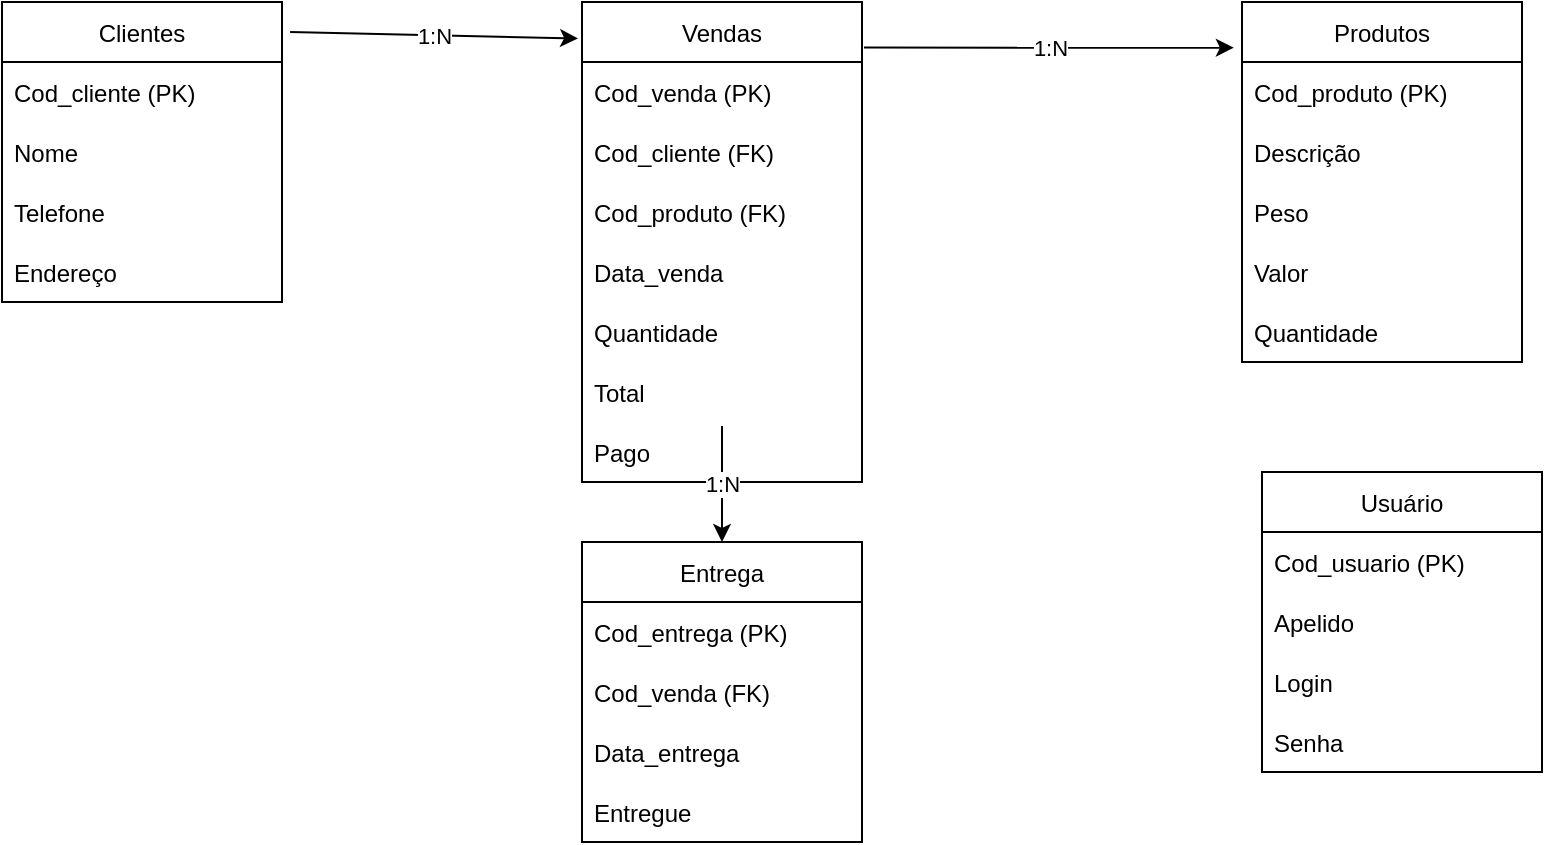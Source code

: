 <mxfile version="20.3.6" type="github"><diagram id="XWRCLu2QkN7-LiXkAqpA" name="Página-1"><mxGraphModel dx="827" dy="490" grid="1" gridSize="10" guides="1" tooltips="1" connect="1" arrows="1" fold="1" page="1" pageScale="1" pageWidth="827" pageHeight="1169" math="0" shadow="0"><root><mxCell id="0"/><mxCell id="1" parent="0"/><mxCell id="aBdAcpzUV5MVHoSnq5eX-30" value="Clientes" style="swimlane;fontStyle=0;childLayout=stackLayout;horizontal=1;startSize=30;horizontalStack=0;resizeParent=1;resizeParentMax=0;resizeLast=0;collapsible=1;marginBottom=0;" parent="1" vertex="1"><mxGeometry x="40" y="40" width="140" height="150" as="geometry"/></mxCell><mxCell id="aBdAcpzUV5MVHoSnq5eX-31" value="Cod_cliente (PK)" style="text;strokeColor=none;fillColor=none;align=left;verticalAlign=middle;spacingLeft=4;spacingRight=4;overflow=hidden;points=[[0,0.5],[1,0.5]];portConstraint=eastwest;rotatable=0;startSize=38;" parent="aBdAcpzUV5MVHoSnq5eX-30" vertex="1"><mxGeometry y="30" width="140" height="30" as="geometry"/></mxCell><mxCell id="aBdAcpzUV5MVHoSnq5eX-32" value="Nome" style="text;strokeColor=none;fillColor=none;align=left;verticalAlign=middle;spacingLeft=4;spacingRight=4;overflow=hidden;points=[[0,0.5],[1,0.5]];portConstraint=eastwest;rotatable=0;startSize=38;" parent="aBdAcpzUV5MVHoSnq5eX-30" vertex="1"><mxGeometry y="60" width="140" height="30" as="geometry"/></mxCell><mxCell id="aBdAcpzUV5MVHoSnq5eX-29" value="Telefone" style="text;strokeColor=none;fillColor=none;align=left;verticalAlign=middle;spacingLeft=4;spacingRight=4;overflow=hidden;points=[[0,0.5],[1,0.5]];portConstraint=eastwest;rotatable=0;startSize=38;" parent="aBdAcpzUV5MVHoSnq5eX-30" vertex="1"><mxGeometry y="90" width="140" height="30" as="geometry"/></mxCell><mxCell id="aBdAcpzUV5MVHoSnq5eX-33" value="Endereço" style="text;strokeColor=none;fillColor=none;align=left;verticalAlign=middle;spacingLeft=4;spacingRight=4;overflow=hidden;points=[[0,0.5],[1,0.5]];portConstraint=eastwest;rotatable=0;startSize=38;" parent="aBdAcpzUV5MVHoSnq5eX-30" vertex="1"><mxGeometry y="120" width="140" height="30" as="geometry"/></mxCell><mxCell id="aBdAcpzUV5MVHoSnq5eX-34" value="Produtos" style="swimlane;fontStyle=0;childLayout=stackLayout;horizontal=1;startSize=30;horizontalStack=0;resizeParent=1;resizeParentMax=0;resizeLast=0;collapsible=1;marginBottom=0;" parent="1" vertex="1"><mxGeometry x="660" y="40" width="140" height="180" as="geometry"/></mxCell><mxCell id="aBdAcpzUV5MVHoSnq5eX-35" value="Cod_produto (PK)" style="text;strokeColor=none;fillColor=none;align=left;verticalAlign=middle;spacingLeft=4;spacingRight=4;overflow=hidden;points=[[0,0.5],[1,0.5]];portConstraint=eastwest;rotatable=0;startSize=38;" parent="aBdAcpzUV5MVHoSnq5eX-34" vertex="1"><mxGeometry y="30" width="140" height="30" as="geometry"/></mxCell><mxCell id="aBdAcpzUV5MVHoSnq5eX-36" value="Descrição" style="text;strokeColor=none;fillColor=none;align=left;verticalAlign=middle;spacingLeft=4;spacingRight=4;overflow=hidden;points=[[0,0.5],[1,0.5]];portConstraint=eastwest;rotatable=0;startSize=38;" parent="aBdAcpzUV5MVHoSnq5eX-34" vertex="1"><mxGeometry y="60" width="140" height="30" as="geometry"/></mxCell><mxCell id="aBdAcpzUV5MVHoSnq5eX-37" value="Peso" style="text;strokeColor=none;fillColor=none;align=left;verticalAlign=middle;spacingLeft=4;spacingRight=4;overflow=hidden;points=[[0,0.5],[1,0.5]];portConstraint=eastwest;rotatable=0;startSize=38;" parent="aBdAcpzUV5MVHoSnq5eX-34" vertex="1"><mxGeometry y="90" width="140" height="30" as="geometry"/></mxCell><mxCell id="aBdAcpzUV5MVHoSnq5eX-38" value="Valor" style="text;strokeColor=none;fillColor=none;align=left;verticalAlign=middle;spacingLeft=4;spacingRight=4;overflow=hidden;points=[[0,0.5],[1,0.5]];portConstraint=eastwest;rotatable=0;startSize=38;" parent="aBdAcpzUV5MVHoSnq5eX-34" vertex="1"><mxGeometry y="120" width="140" height="30" as="geometry"/></mxCell><mxCell id="wC-MzlTEtUwEXCIw_Ay7-2" value="Quantidade" style="text;strokeColor=none;fillColor=none;align=left;verticalAlign=middle;spacingLeft=4;spacingRight=4;overflow=hidden;points=[[0,0.5],[1,0.5]];portConstraint=eastwest;rotatable=0;" vertex="1" parent="aBdAcpzUV5MVHoSnq5eX-34"><mxGeometry y="150" width="140" height="30" as="geometry"/></mxCell><mxCell id="aBdAcpzUV5MVHoSnq5eX-39" value="Vendas" style="swimlane;fontStyle=0;childLayout=stackLayout;horizontal=1;startSize=30;horizontalStack=0;resizeParent=1;resizeParentMax=0;resizeLast=0;collapsible=1;marginBottom=0;" parent="1" vertex="1"><mxGeometry x="330" y="40" width="140" height="240" as="geometry"/></mxCell><mxCell id="aBdAcpzUV5MVHoSnq5eX-40" value="Cod_venda (PK)" style="text;strokeColor=none;fillColor=none;align=left;verticalAlign=middle;spacingLeft=4;spacingRight=4;overflow=hidden;points=[[0,0.5],[1,0.5]];portConstraint=eastwest;rotatable=0;startSize=38;" parent="aBdAcpzUV5MVHoSnq5eX-39" vertex="1"><mxGeometry y="30" width="140" height="30" as="geometry"/></mxCell><mxCell id="aBdAcpzUV5MVHoSnq5eX-44" value="Cod_cliente (FK)" style="text;strokeColor=none;fillColor=none;align=left;verticalAlign=middle;spacingLeft=4;spacingRight=4;overflow=hidden;points=[[0,0.5],[1,0.5]];portConstraint=eastwest;rotatable=0;startSize=38;" parent="aBdAcpzUV5MVHoSnq5eX-39" vertex="1"><mxGeometry y="60" width="140" height="30" as="geometry"/></mxCell><mxCell id="aBdAcpzUV5MVHoSnq5eX-41" value="Cod_produto (FK)" style="text;strokeColor=none;fillColor=none;align=left;verticalAlign=middle;spacingLeft=4;spacingRight=4;overflow=hidden;points=[[0,0.5],[1,0.5]];portConstraint=eastwest;rotatable=0;startSize=38;" parent="aBdAcpzUV5MVHoSnq5eX-39" vertex="1"><mxGeometry y="90" width="140" height="30" as="geometry"/></mxCell><mxCell id="aBdAcpzUV5MVHoSnq5eX-45" value="Data_venda" style="text;strokeColor=none;fillColor=none;align=left;verticalAlign=middle;spacingLeft=4;spacingRight=4;overflow=hidden;points=[[0,0.5],[1,0.5]];portConstraint=eastwest;rotatable=0;startSize=38;" parent="aBdAcpzUV5MVHoSnq5eX-39" vertex="1"><mxGeometry y="120" width="140" height="30" as="geometry"/></mxCell><mxCell id="aBdAcpzUV5MVHoSnq5eX-43" value="Quantidade" style="text;strokeColor=none;fillColor=none;align=left;verticalAlign=middle;spacingLeft=4;spacingRight=4;overflow=hidden;points=[[0,0.5],[1,0.5]];portConstraint=eastwest;rotatable=0;startSize=38;" parent="aBdAcpzUV5MVHoSnq5eX-39" vertex="1"><mxGeometry y="150" width="140" height="30" as="geometry"/></mxCell><mxCell id="aBdAcpzUV5MVHoSnq5eX-42" value="Total" style="text;strokeColor=none;fillColor=none;align=left;verticalAlign=middle;spacingLeft=4;spacingRight=4;overflow=hidden;points=[[0,0.5],[1,0.5]];portConstraint=eastwest;rotatable=0;startSize=38;" parent="aBdAcpzUV5MVHoSnq5eX-39" vertex="1"><mxGeometry y="180" width="140" height="30" as="geometry"/></mxCell><mxCell id="aBdAcpzUV5MVHoSnq5eX-48" value="Pago" style="text;strokeColor=none;fillColor=none;align=left;verticalAlign=middle;spacingLeft=4;spacingRight=4;overflow=hidden;points=[[0,0.5],[1,0.5]];portConstraint=eastwest;rotatable=0;startSize=38;" parent="aBdAcpzUV5MVHoSnq5eX-39" vertex="1"><mxGeometry y="210" width="140" height="30" as="geometry"/></mxCell><mxCell id="aBdAcpzUV5MVHoSnq5eX-46" value="Entrega" style="swimlane;fontStyle=0;childLayout=stackLayout;horizontal=1;startSize=30;horizontalStack=0;resizeParent=1;resizeParentMax=0;resizeLast=0;collapsible=1;marginBottom=0;" parent="1" vertex="1"><mxGeometry x="330" y="310" width="140" height="150" as="geometry"/></mxCell><mxCell id="aBdAcpzUV5MVHoSnq5eX-47" value="Cod_entrega (PK)" style="text;strokeColor=none;fillColor=none;align=left;verticalAlign=middle;spacingLeft=4;spacingRight=4;overflow=hidden;points=[[0,0.5],[1,0.5]];portConstraint=eastwest;rotatable=0;startSize=38;" parent="aBdAcpzUV5MVHoSnq5eX-46" vertex="1"><mxGeometry y="30" width="140" height="30" as="geometry"/></mxCell><mxCell id="aBdAcpzUV5MVHoSnq5eX-50" value="Cod_venda (FK)" style="text;strokeColor=none;fillColor=none;align=left;verticalAlign=middle;spacingLeft=4;spacingRight=4;overflow=hidden;points=[[0,0.5],[1,0.5]];portConstraint=eastwest;rotatable=0;startSize=38;" parent="aBdAcpzUV5MVHoSnq5eX-46" vertex="1"><mxGeometry y="60" width="140" height="30" as="geometry"/></mxCell><mxCell id="aBdAcpzUV5MVHoSnq5eX-51" value="Data_entrega" style="text;strokeColor=none;fillColor=none;align=left;verticalAlign=middle;spacingLeft=4;spacingRight=4;overflow=hidden;points=[[0,0.5],[1,0.5]];portConstraint=eastwest;rotatable=0;startSize=38;" parent="aBdAcpzUV5MVHoSnq5eX-46" vertex="1"><mxGeometry y="90" width="140" height="30" as="geometry"/></mxCell><mxCell id="aBdAcpzUV5MVHoSnq5eX-49" value="Entregue" style="text;strokeColor=none;fillColor=none;align=left;verticalAlign=middle;spacingLeft=4;spacingRight=4;overflow=hidden;points=[[0,0.5],[1,0.5]];portConstraint=eastwest;rotatable=0;startSize=38;" parent="aBdAcpzUV5MVHoSnq5eX-46" vertex="1"><mxGeometry y="120" width="140" height="30" as="geometry"/></mxCell><mxCell id="aBdAcpzUV5MVHoSnq5eX-52" value="Usuário" style="swimlane;fontStyle=0;childLayout=stackLayout;horizontal=1;startSize=30;horizontalStack=0;resizeParent=1;resizeParentMax=0;resizeLast=0;collapsible=1;marginBottom=0;" parent="1" vertex="1"><mxGeometry x="670" y="275" width="140" height="150" as="geometry"/></mxCell><mxCell id="aBdAcpzUV5MVHoSnq5eX-53" value="Cod_usuario (PK)" style="text;strokeColor=none;fillColor=none;align=left;verticalAlign=middle;spacingLeft=4;spacingRight=4;overflow=hidden;points=[[0,0.5],[1,0.5]];portConstraint=eastwest;rotatable=0;startSize=38;" parent="aBdAcpzUV5MVHoSnq5eX-52" vertex="1"><mxGeometry y="30" width="140" height="30" as="geometry"/></mxCell><mxCell id="aBdAcpzUV5MVHoSnq5eX-56" value="Apelido" style="text;strokeColor=none;fillColor=none;align=left;verticalAlign=middle;spacingLeft=4;spacingRight=4;overflow=hidden;points=[[0,0.5],[1,0.5]];portConstraint=eastwest;rotatable=0;startSize=38;" parent="aBdAcpzUV5MVHoSnq5eX-52" vertex="1"><mxGeometry y="60" width="140" height="30" as="geometry"/></mxCell><mxCell id="aBdAcpzUV5MVHoSnq5eX-54" value="Login" style="text;strokeColor=none;fillColor=none;align=left;verticalAlign=middle;spacingLeft=4;spacingRight=4;overflow=hidden;points=[[0,0.5],[1,0.5]];portConstraint=eastwest;rotatable=0;startSize=38;" parent="aBdAcpzUV5MVHoSnq5eX-52" vertex="1"><mxGeometry y="90" width="140" height="30" as="geometry"/></mxCell><mxCell id="aBdAcpzUV5MVHoSnq5eX-55" value="Senha" style="text;strokeColor=none;fillColor=none;align=left;verticalAlign=middle;spacingLeft=4;spacingRight=4;overflow=hidden;points=[[0,0.5],[1,0.5]];portConstraint=eastwest;rotatable=0;startSize=38;" parent="aBdAcpzUV5MVHoSnq5eX-52" vertex="1"><mxGeometry y="120" width="140" height="30" as="geometry"/></mxCell><mxCell id="aBdAcpzUV5MVHoSnq5eX-59" value="" style="endArrow=classic;html=1;rounded=0;startSize=38;entryX=-0.014;entryY=0.076;entryDx=0;entryDy=0;exitX=1.029;exitY=0.1;exitDx=0;exitDy=0;exitPerimeter=0;entryPerimeter=0;" parent="1" source="aBdAcpzUV5MVHoSnq5eX-30" target="aBdAcpzUV5MVHoSnq5eX-39" edge="1"><mxGeometry relative="1" as="geometry"><mxPoint x="180" y="129" as="sourcePoint"/><mxPoint x="280" y="129" as="targetPoint"/></mxGeometry></mxCell><mxCell id="aBdAcpzUV5MVHoSnq5eX-60" value="1:N" style="edgeLabel;resizable=0;html=1;align=center;verticalAlign=middle;startSize=38;" parent="aBdAcpzUV5MVHoSnq5eX-59" connectable="0" vertex="1"><mxGeometry relative="1" as="geometry"/></mxCell><mxCell id="aBdAcpzUV5MVHoSnq5eX-66" value="" style="endArrow=classic;html=1;rounded=0;startSize=38;entryX=-0.029;entryY=0.127;entryDx=0;entryDy=0;entryPerimeter=0;exitX=1.007;exitY=0.095;exitDx=0;exitDy=0;exitPerimeter=0;" parent="1" source="aBdAcpzUV5MVHoSnq5eX-39" target="aBdAcpzUV5MVHoSnq5eX-34" edge="1"><mxGeometry relative="1" as="geometry"><mxPoint x="470" y="60" as="sourcePoint"/><mxPoint x="570" y="60" as="targetPoint"/></mxGeometry></mxCell><mxCell id="aBdAcpzUV5MVHoSnq5eX-67" value="1:N" style="edgeLabel;resizable=0;html=1;align=center;verticalAlign=middle;startSize=38;" parent="aBdAcpzUV5MVHoSnq5eX-66" connectable="0" vertex="1"><mxGeometry relative="1" as="geometry"/></mxCell><mxCell id="aBdAcpzUV5MVHoSnq5eX-68" value="" style="endArrow=classic;html=1;rounded=0;startSize=38;entryX=0.5;entryY=0;entryDx=0;entryDy=0;exitX=0.5;exitY=1.067;exitDx=0;exitDy=0;exitPerimeter=0;" parent="1" source="aBdAcpzUV5MVHoSnq5eX-42" target="aBdAcpzUV5MVHoSnq5eX-46" edge="1"><mxGeometry relative="1" as="geometry"><mxPoint x="370" y="250" as="sourcePoint"/><mxPoint x="470" y="250" as="targetPoint"/><Array as="points"><mxPoint x="400" y="270"/></Array></mxGeometry></mxCell><mxCell id="aBdAcpzUV5MVHoSnq5eX-69" value="1:N" style="edgeLabel;resizable=0;html=1;align=center;verticalAlign=middle;startSize=38;" parent="aBdAcpzUV5MVHoSnq5eX-68" connectable="0" vertex="1"><mxGeometry relative="1" as="geometry"/></mxCell></root></mxGraphModel></diagram></mxfile>